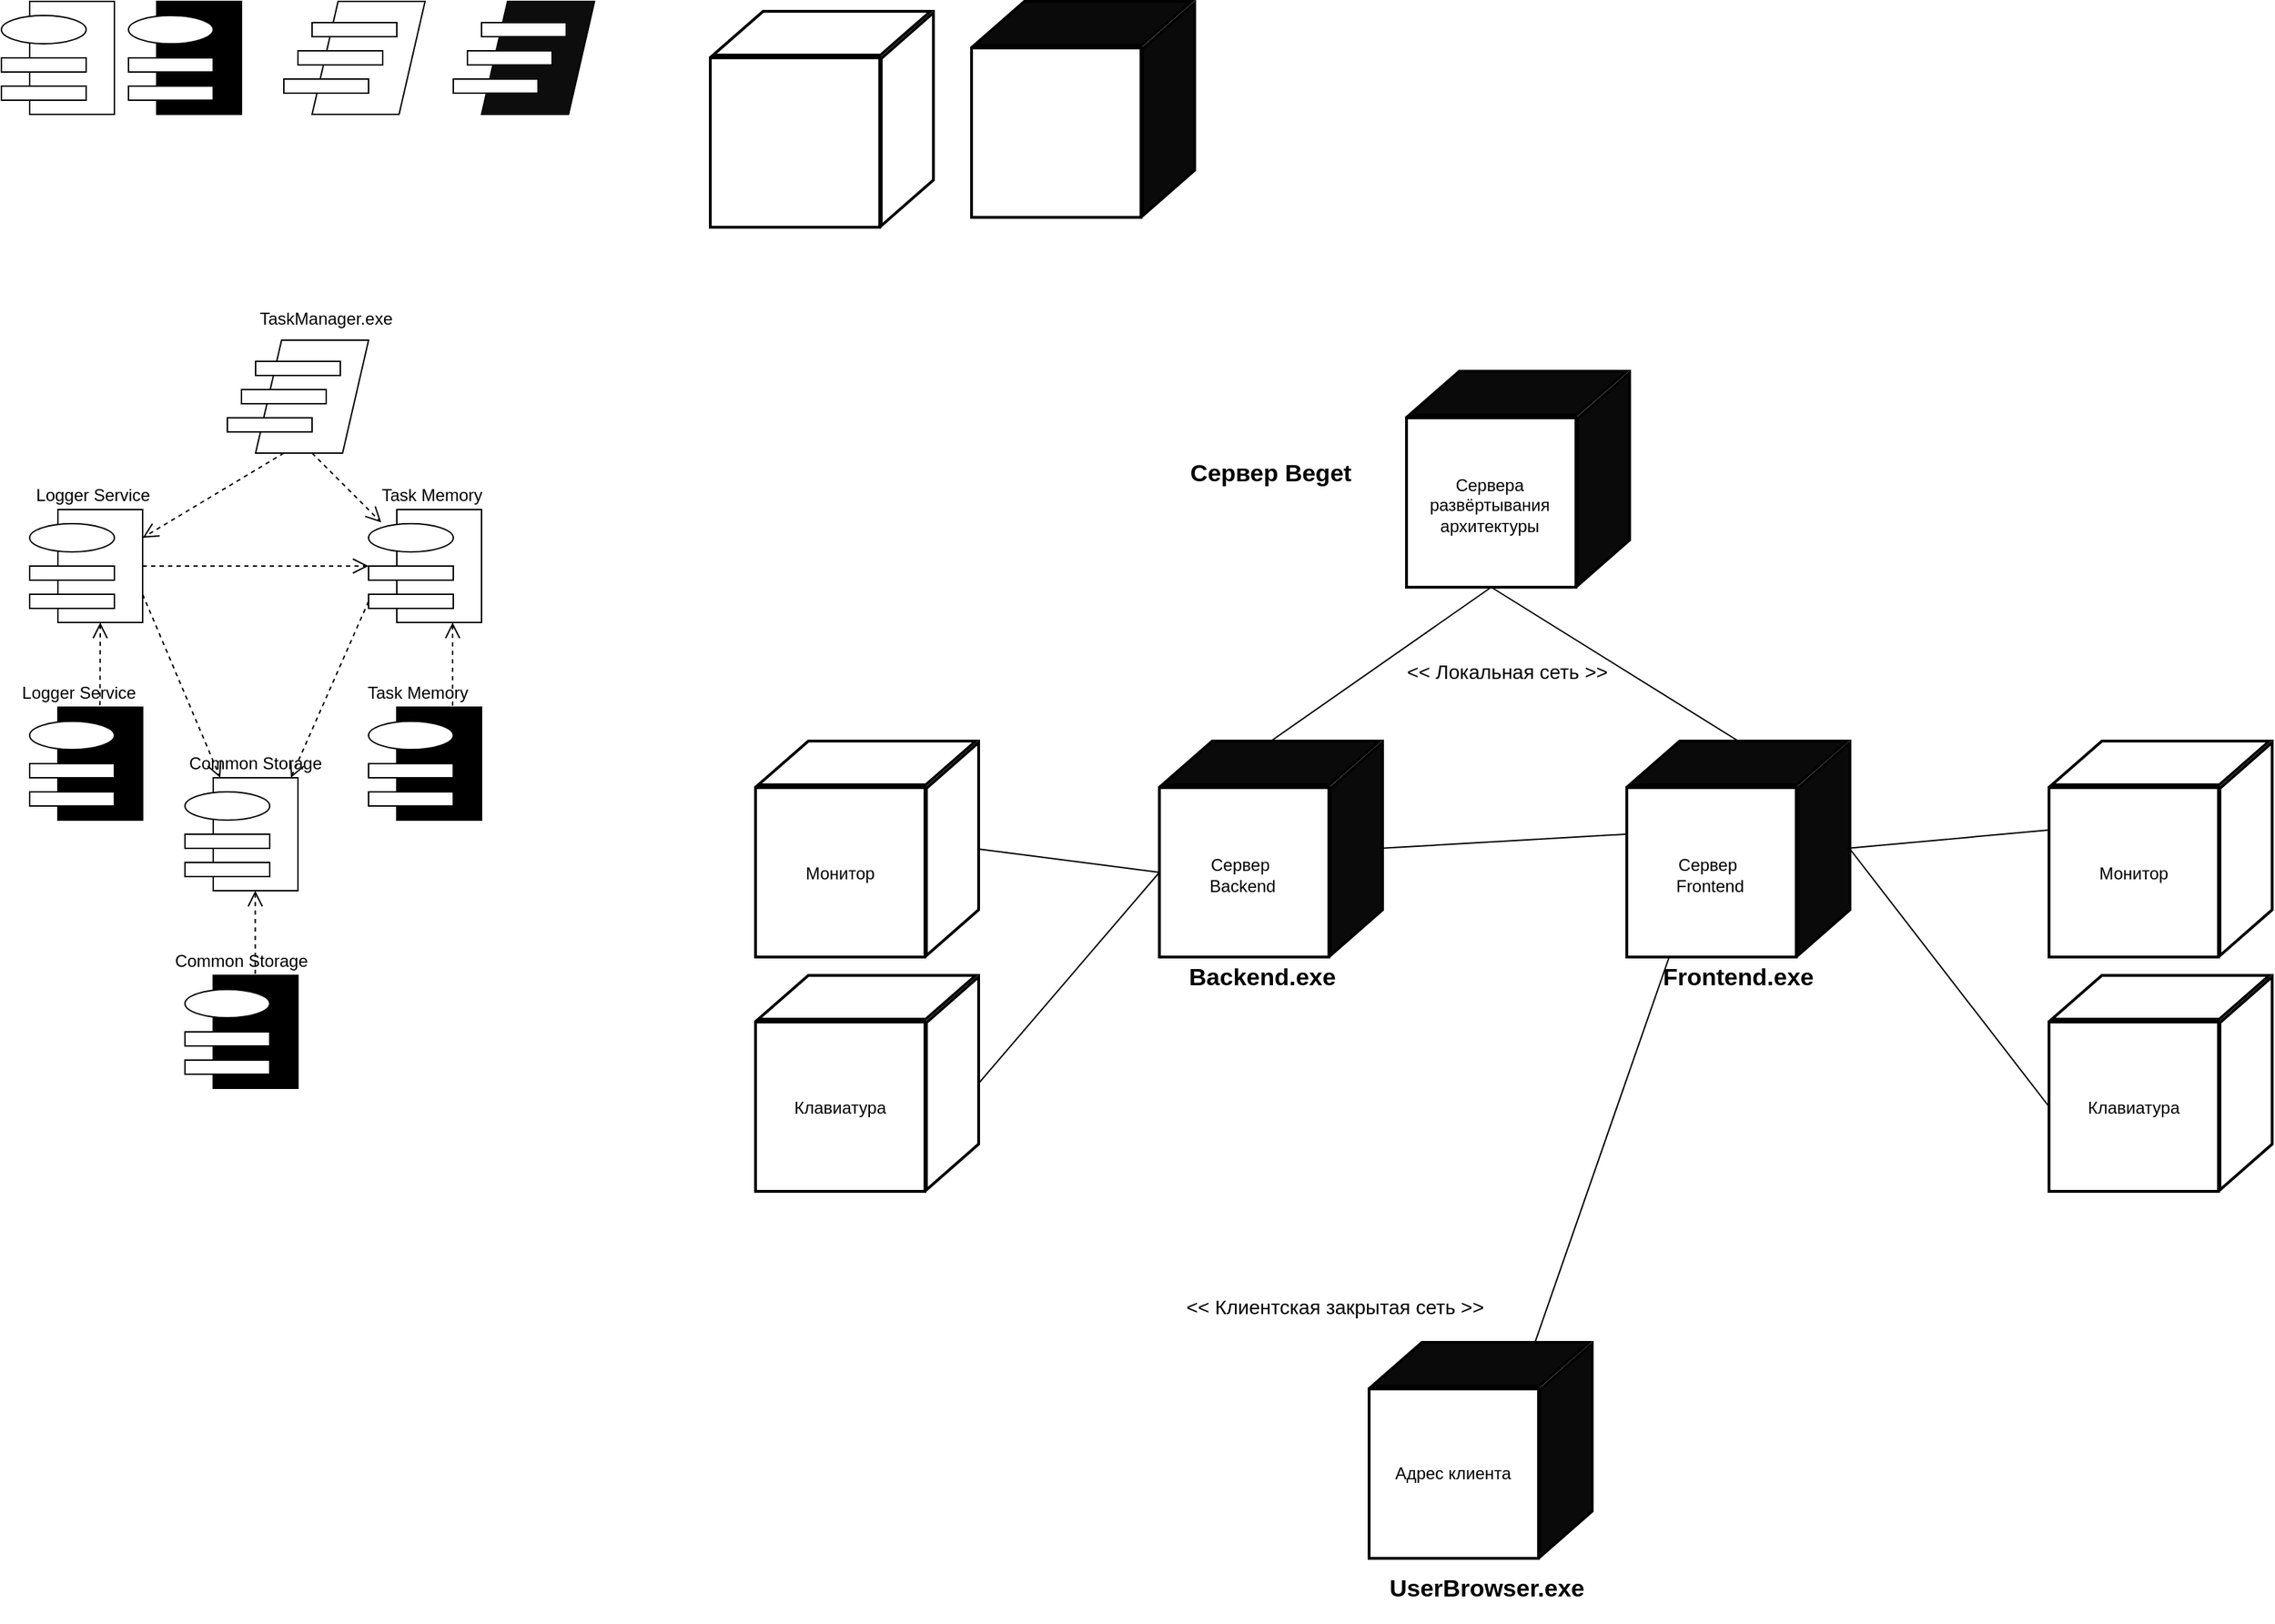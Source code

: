 <mxfile version="22.1.5" type="device" pages="2">
  <diagram name="Страница — 1" id="aznYYlsecAIpknGYzvQr">
    <mxGraphModel dx="1656" dy="1164" grid="1" gridSize="10" guides="1" tooltips="1" connect="1" arrows="1" fold="1" page="0" pageScale="1" pageWidth="827" pageHeight="1169" math="0" shadow="0">
      <root>
        <mxCell id="0" />
        <mxCell id="1" parent="0" />
        <mxCell id="as55FZBP9PHz0eSYejkv-1" value="" style="rounded=0;whiteSpace=wrap;html=1;" vertex="1" parent="1">
          <mxGeometry x="40" y="40" width="60" height="80" as="geometry" />
        </mxCell>
        <mxCell id="as55FZBP9PHz0eSYejkv-2" value="" style="rounded=0;whiteSpace=wrap;html=1;" vertex="1" parent="1">
          <mxGeometry x="20" y="100" width="60" height="10" as="geometry" />
        </mxCell>
        <mxCell id="as55FZBP9PHz0eSYejkv-3" value="" style="rounded=0;whiteSpace=wrap;html=1;" vertex="1" parent="1">
          <mxGeometry x="20" y="80" width="60" height="10" as="geometry" />
        </mxCell>
        <mxCell id="as55FZBP9PHz0eSYejkv-4" value="" style="ellipse;whiteSpace=wrap;html=1;" vertex="1" parent="1">
          <mxGeometry x="20" y="50" width="60" height="20" as="geometry" />
        </mxCell>
        <mxCell id="as55FZBP9PHz0eSYejkv-5" value="" style="rounded=0;whiteSpace=wrap;html=1;fillColor=#000000;" vertex="1" parent="1">
          <mxGeometry x="130" y="40" width="60" height="80" as="geometry" />
        </mxCell>
        <mxCell id="as55FZBP9PHz0eSYejkv-6" value="" style="rounded=0;whiteSpace=wrap;html=1;" vertex="1" parent="1">
          <mxGeometry x="110" y="100" width="60" height="10" as="geometry" />
        </mxCell>
        <mxCell id="as55FZBP9PHz0eSYejkv-7" value="" style="rounded=0;whiteSpace=wrap;html=1;" vertex="1" parent="1">
          <mxGeometry x="110" y="80" width="60" height="10" as="geometry" />
        </mxCell>
        <mxCell id="as55FZBP9PHz0eSYejkv-8" value="" style="ellipse;whiteSpace=wrap;html=1;" vertex="1" parent="1">
          <mxGeometry x="110" y="50" width="60" height="20" as="geometry" />
        </mxCell>
        <mxCell id="as55FZBP9PHz0eSYejkv-9" value="" style="shape=parallelogram;html=1;strokeWidth=1;perimeter=parallelogramPerimeter;whiteSpace=wrap;rounded=0;arcSize=12;size=0.23;" vertex="1" parent="1">
          <mxGeometry x="240" y="40" width="80" height="80" as="geometry" />
        </mxCell>
        <mxCell id="as55FZBP9PHz0eSYejkv-11" value="" style="rounded=0;whiteSpace=wrap;html=1;" vertex="1" parent="1">
          <mxGeometry x="230" y="75" width="60" height="10" as="geometry" />
        </mxCell>
        <mxCell id="as55FZBP9PHz0eSYejkv-12" value="" style="rounded=0;whiteSpace=wrap;html=1;" vertex="1" parent="1">
          <mxGeometry x="220" y="95" width="60" height="10" as="geometry" />
        </mxCell>
        <mxCell id="as55FZBP9PHz0eSYejkv-13" value="" style="rounded=0;whiteSpace=wrap;html=1;" vertex="1" parent="1">
          <mxGeometry x="240" y="55" width="60" height="10" as="geometry" />
        </mxCell>
        <mxCell id="as55FZBP9PHz0eSYejkv-14" value="" style="shape=parallelogram;html=1;strokeWidth=1;perimeter=parallelogramPerimeter;whiteSpace=wrap;rounded=0;arcSize=12;size=0.23;fillColor=#0D0D0D;" vertex="1" parent="1">
          <mxGeometry x="360" y="40" width="80" height="80" as="geometry" />
        </mxCell>
        <mxCell id="as55FZBP9PHz0eSYejkv-15" value="" style="rounded=0;whiteSpace=wrap;html=1;" vertex="1" parent="1">
          <mxGeometry x="350" y="75" width="60" height="10" as="geometry" />
        </mxCell>
        <mxCell id="as55FZBP9PHz0eSYejkv-16" value="" style="rounded=0;whiteSpace=wrap;html=1;" vertex="1" parent="1">
          <mxGeometry x="340" y="95" width="60" height="10" as="geometry" />
        </mxCell>
        <mxCell id="as55FZBP9PHz0eSYejkv-17" value="" style="rounded=0;whiteSpace=wrap;html=1;" vertex="1" parent="1">
          <mxGeometry x="360" y="55" width="60" height="10" as="geometry" />
        </mxCell>
        <mxCell id="as55FZBP9PHz0eSYejkv-19" value="" style="shape=parallelogram;html=1;strokeWidth=1;perimeter=parallelogramPerimeter;whiteSpace=wrap;rounded=0;arcSize=12;size=0.23;" vertex="1" parent="1">
          <mxGeometry x="200" y="280" width="80" height="80" as="geometry" />
        </mxCell>
        <mxCell id="as55FZBP9PHz0eSYejkv-20" value="" style="rounded=0;whiteSpace=wrap;html=1;" vertex="1" parent="1">
          <mxGeometry x="190" y="315" width="60" height="10" as="geometry" />
        </mxCell>
        <mxCell id="as55FZBP9PHz0eSYejkv-21" value="" style="rounded=0;whiteSpace=wrap;html=1;" vertex="1" parent="1">
          <mxGeometry x="180" y="335" width="60" height="10" as="geometry" />
        </mxCell>
        <mxCell id="as55FZBP9PHz0eSYejkv-22" value="" style="rounded=0;whiteSpace=wrap;html=1;" vertex="1" parent="1">
          <mxGeometry x="200" y="295" width="60" height="10" as="geometry" />
        </mxCell>
        <mxCell id="as55FZBP9PHz0eSYejkv-23" value="TaskManager.exe" style="text;html=1;strokeColor=none;fillColor=none;align=center;verticalAlign=middle;whiteSpace=wrap;rounded=0;" vertex="1" parent="1">
          <mxGeometry x="190" y="250" width="120" height="30" as="geometry" />
        </mxCell>
        <mxCell id="as55FZBP9PHz0eSYejkv-24" value="" style="rounded=0;whiteSpace=wrap;html=1;" vertex="1" parent="1">
          <mxGeometry x="60" y="400" width="60" height="80" as="geometry" />
        </mxCell>
        <mxCell id="as55FZBP9PHz0eSYejkv-25" value="" style="rounded=0;whiteSpace=wrap;html=1;" vertex="1" parent="1">
          <mxGeometry x="40" y="460" width="60" height="10" as="geometry" />
        </mxCell>
        <mxCell id="as55FZBP9PHz0eSYejkv-26" value="" style="rounded=0;whiteSpace=wrap;html=1;" vertex="1" parent="1">
          <mxGeometry x="40" y="440" width="60" height="10" as="geometry" />
        </mxCell>
        <mxCell id="as55FZBP9PHz0eSYejkv-27" value="" style="ellipse;whiteSpace=wrap;html=1;" vertex="1" parent="1">
          <mxGeometry x="40" y="410" width="60" height="20" as="geometry" />
        </mxCell>
        <mxCell id="as55FZBP9PHz0eSYejkv-28" value="" style="endArrow=open;html=1;rounded=0;endFill=0;dashed=1;endSize=9;exitX=0.25;exitY=1;exitDx=0;exitDy=0;entryX=1;entryY=0.25;entryDx=0;entryDy=0;" edge="1" parent="1" source="as55FZBP9PHz0eSYejkv-19" target="as55FZBP9PHz0eSYejkv-24">
          <mxGeometry width="50" height="50" relative="1" as="geometry">
            <mxPoint x="25" y="280" as="sourcePoint" />
            <mxPoint x="75" y="230" as="targetPoint" />
          </mxGeometry>
        </mxCell>
        <mxCell id="as55FZBP9PHz0eSYejkv-29" value="Logger Service" style="text;html=1;strokeColor=none;fillColor=none;align=center;verticalAlign=middle;whiteSpace=wrap;rounded=0;" vertex="1" parent="1">
          <mxGeometry x="40" y="380" width="90" height="20" as="geometry" />
        </mxCell>
        <mxCell id="as55FZBP9PHz0eSYejkv-30" value="" style="rounded=0;whiteSpace=wrap;html=1;fillColor=#000000;" vertex="1" parent="1">
          <mxGeometry x="60" y="540" width="60" height="80" as="geometry" />
        </mxCell>
        <mxCell id="as55FZBP9PHz0eSYejkv-31" value="" style="rounded=0;whiteSpace=wrap;html=1;" vertex="1" parent="1">
          <mxGeometry x="40" y="600" width="60" height="10" as="geometry" />
        </mxCell>
        <mxCell id="as55FZBP9PHz0eSYejkv-32" value="" style="rounded=0;whiteSpace=wrap;html=1;" vertex="1" parent="1">
          <mxGeometry x="40" y="580" width="60" height="10" as="geometry" />
        </mxCell>
        <mxCell id="as55FZBP9PHz0eSYejkv-33" value="" style="ellipse;whiteSpace=wrap;html=1;" vertex="1" parent="1">
          <mxGeometry x="40" y="550" width="60" height="20" as="geometry" />
        </mxCell>
        <mxCell id="as55FZBP9PHz0eSYejkv-34" value="Logger Service" style="text;html=1;strokeColor=none;fillColor=none;align=center;verticalAlign=middle;whiteSpace=wrap;rounded=0;" vertex="1" parent="1">
          <mxGeometry x="30" y="520" width="90" height="20" as="geometry" />
        </mxCell>
        <mxCell id="as55FZBP9PHz0eSYejkv-35" value="" style="endArrow=open;html=1;rounded=0;endFill=0;dashed=1;endSize=9;exitX=0.664;exitY=0.933;exitDx=0;exitDy=0;entryX=0.5;entryY=1;entryDx=0;entryDy=0;exitPerimeter=0;" edge="1" parent="1" source="as55FZBP9PHz0eSYejkv-34" target="as55FZBP9PHz0eSYejkv-24">
          <mxGeometry width="50" height="50" relative="1" as="geometry">
            <mxPoint x="230" y="370" as="sourcePoint" />
            <mxPoint x="130" y="430" as="targetPoint" />
          </mxGeometry>
        </mxCell>
        <mxCell id="as55FZBP9PHz0eSYejkv-36" value="" style="rounded=0;whiteSpace=wrap;html=1;" vertex="1" parent="1">
          <mxGeometry x="300" y="400" width="60" height="80" as="geometry" />
        </mxCell>
        <mxCell id="as55FZBP9PHz0eSYejkv-37" value="" style="rounded=0;whiteSpace=wrap;html=1;" vertex="1" parent="1">
          <mxGeometry x="280" y="460" width="60" height="10" as="geometry" />
        </mxCell>
        <mxCell id="as55FZBP9PHz0eSYejkv-38" value="" style="rounded=0;whiteSpace=wrap;html=1;" vertex="1" parent="1">
          <mxGeometry x="280" y="440" width="60" height="10" as="geometry" />
        </mxCell>
        <mxCell id="as55FZBP9PHz0eSYejkv-39" value="" style="ellipse;whiteSpace=wrap;html=1;" vertex="1" parent="1">
          <mxGeometry x="280" y="410" width="60" height="20" as="geometry" />
        </mxCell>
        <mxCell id="as55FZBP9PHz0eSYejkv-40" value="Task Memory" style="text;html=1;strokeColor=none;fillColor=none;align=center;verticalAlign=middle;whiteSpace=wrap;rounded=0;" vertex="1" parent="1">
          <mxGeometry x="280" y="380" width="90" height="20" as="geometry" />
        </mxCell>
        <mxCell id="as55FZBP9PHz0eSYejkv-41" value="" style="rounded=0;whiteSpace=wrap;html=1;fillColor=#000000;" vertex="1" parent="1">
          <mxGeometry x="300" y="540" width="60" height="80" as="geometry" />
        </mxCell>
        <mxCell id="as55FZBP9PHz0eSYejkv-42" value="" style="rounded=0;whiteSpace=wrap;html=1;" vertex="1" parent="1">
          <mxGeometry x="280" y="600" width="60" height="10" as="geometry" />
        </mxCell>
        <mxCell id="as55FZBP9PHz0eSYejkv-43" value="" style="rounded=0;whiteSpace=wrap;html=1;" vertex="1" parent="1">
          <mxGeometry x="280" y="580" width="60" height="10" as="geometry" />
        </mxCell>
        <mxCell id="as55FZBP9PHz0eSYejkv-44" value="" style="ellipse;whiteSpace=wrap;html=1;" vertex="1" parent="1">
          <mxGeometry x="280" y="550" width="60" height="20" as="geometry" />
        </mxCell>
        <mxCell id="as55FZBP9PHz0eSYejkv-45" value="Task Memory" style="text;html=1;strokeColor=none;fillColor=none;align=center;verticalAlign=middle;whiteSpace=wrap;rounded=0;" vertex="1" parent="1">
          <mxGeometry x="270" y="520" width="90" height="20" as="geometry" />
        </mxCell>
        <mxCell id="as55FZBP9PHz0eSYejkv-46" value="" style="endArrow=open;html=1;rounded=0;endFill=0;dashed=1;endSize=9;exitX=0.5;exitY=1;exitDx=0;exitDy=0;entryX=0.15;entryY=-0.043;entryDx=0;entryDy=0;entryPerimeter=0;" edge="1" parent="1" source="as55FZBP9PHz0eSYejkv-19" target="as55FZBP9PHz0eSYejkv-39">
          <mxGeometry width="50" height="50" relative="1" as="geometry">
            <mxPoint x="230" y="370" as="sourcePoint" />
            <mxPoint x="130" y="430" as="targetPoint" />
          </mxGeometry>
        </mxCell>
        <mxCell id="as55FZBP9PHz0eSYejkv-47" value="" style="endArrow=open;html=1;rounded=0;endFill=0;dashed=1;endSize=9;exitX=0.664;exitY=0.933;exitDx=0;exitDy=0;entryX=0.5;entryY=1;entryDx=0;entryDy=0;exitPerimeter=0;" edge="1" parent="1">
          <mxGeometry width="50" height="50" relative="1" as="geometry">
            <mxPoint x="339.52" y="539" as="sourcePoint" />
            <mxPoint x="339.52" y="480" as="targetPoint" />
          </mxGeometry>
        </mxCell>
        <mxCell id="as55FZBP9PHz0eSYejkv-48" value="" style="endArrow=open;html=1;rounded=0;endFill=0;dashed=1;endSize=9;exitX=1;exitY=0.5;exitDx=0;exitDy=0;entryX=0;entryY=0;entryDx=0;entryDy=0;" edge="1" parent="1" source="as55FZBP9PHz0eSYejkv-24" target="as55FZBP9PHz0eSYejkv-38">
          <mxGeometry width="50" height="50" relative="1" as="geometry">
            <mxPoint x="250" y="370" as="sourcePoint" />
            <mxPoint x="240" y="420" as="targetPoint" />
          </mxGeometry>
        </mxCell>
        <mxCell id="as55FZBP9PHz0eSYejkv-49" value="" style="rounded=0;whiteSpace=wrap;html=1;" vertex="1" parent="1">
          <mxGeometry x="170" y="590" width="60" height="80" as="geometry" />
        </mxCell>
        <mxCell id="as55FZBP9PHz0eSYejkv-50" value="" style="rounded=0;whiteSpace=wrap;html=1;" vertex="1" parent="1">
          <mxGeometry x="150" y="650" width="60" height="10" as="geometry" />
        </mxCell>
        <mxCell id="as55FZBP9PHz0eSYejkv-51" value="" style="rounded=0;whiteSpace=wrap;html=1;" vertex="1" parent="1">
          <mxGeometry x="150" y="630" width="60" height="10" as="geometry" />
        </mxCell>
        <mxCell id="as55FZBP9PHz0eSYejkv-52" value="" style="ellipse;whiteSpace=wrap;html=1;" vertex="1" parent="1">
          <mxGeometry x="150" y="600" width="60" height="20" as="geometry" />
        </mxCell>
        <mxCell id="as55FZBP9PHz0eSYejkv-53" value="Common Storage" style="text;html=1;strokeColor=none;fillColor=none;align=center;verticalAlign=middle;whiteSpace=wrap;rounded=0;" vertex="1" parent="1">
          <mxGeometry x="150" y="570" width="100" height="20" as="geometry" />
        </mxCell>
        <mxCell id="as55FZBP9PHz0eSYejkv-54" value="" style="rounded=0;whiteSpace=wrap;html=1;fillColor=#000000;" vertex="1" parent="1">
          <mxGeometry x="170" y="730" width="60" height="80" as="geometry" />
        </mxCell>
        <mxCell id="as55FZBP9PHz0eSYejkv-55" value="" style="rounded=0;whiteSpace=wrap;html=1;" vertex="1" parent="1">
          <mxGeometry x="150" y="790" width="60" height="10" as="geometry" />
        </mxCell>
        <mxCell id="as55FZBP9PHz0eSYejkv-56" value="" style="rounded=0;whiteSpace=wrap;html=1;" vertex="1" parent="1">
          <mxGeometry x="150" y="770" width="60" height="10" as="geometry" />
        </mxCell>
        <mxCell id="as55FZBP9PHz0eSYejkv-57" value="" style="ellipse;whiteSpace=wrap;html=1;" vertex="1" parent="1">
          <mxGeometry x="150" y="740" width="60" height="20" as="geometry" />
        </mxCell>
        <mxCell id="as55FZBP9PHz0eSYejkv-58" value="Common Storage" style="text;html=1;strokeColor=none;fillColor=none;align=center;verticalAlign=middle;whiteSpace=wrap;rounded=0;" vertex="1" parent="1">
          <mxGeometry x="140" y="710" width="100" height="20" as="geometry" />
        </mxCell>
        <mxCell id="as55FZBP9PHz0eSYejkv-59" value="" style="endArrow=open;html=1;rounded=0;endFill=0;dashed=1;endSize=9;exitX=0.664;exitY=0.933;exitDx=0;exitDy=0;entryX=0.5;entryY=1;entryDx=0;entryDy=0;exitPerimeter=0;" edge="1" parent="1">
          <mxGeometry width="50" height="50" relative="1" as="geometry">
            <mxPoint x="199.76" y="729" as="sourcePoint" />
            <mxPoint x="199.76" y="670" as="targetPoint" />
          </mxGeometry>
        </mxCell>
        <mxCell id="as55FZBP9PHz0eSYejkv-60" value="" style="endArrow=open;html=1;rounded=0;endFill=0;dashed=1;endSize=9;exitX=1;exitY=0.75;exitDx=0;exitDy=0;entryX=0.25;entryY=1;entryDx=0;entryDy=0;" edge="1" parent="1" source="as55FZBP9PHz0eSYejkv-24" target="as55FZBP9PHz0eSYejkv-53">
          <mxGeometry width="50" height="50" relative="1" as="geometry">
            <mxPoint x="130" y="450" as="sourcePoint" />
            <mxPoint x="290" y="450" as="targetPoint" />
          </mxGeometry>
        </mxCell>
        <mxCell id="as55FZBP9PHz0eSYejkv-61" value="" style="endArrow=open;html=1;rounded=0;endFill=0;dashed=1;endSize=9;exitX=0;exitY=0.5;exitDx=0;exitDy=0;entryX=0.75;entryY=1;entryDx=0;entryDy=0;" edge="1" parent="1" source="as55FZBP9PHz0eSYejkv-37" target="as55FZBP9PHz0eSYejkv-53">
          <mxGeometry width="50" height="50" relative="1" as="geometry">
            <mxPoint x="130" y="470" as="sourcePoint" />
            <mxPoint x="200" y="590" as="targetPoint" />
          </mxGeometry>
        </mxCell>
        <mxCell id="as55FZBP9PHz0eSYejkv-62" value="" style="shape=parallelogram;html=1;strokeWidth=2;perimeter=parallelogramPerimeter;whiteSpace=wrap;rounded=0;arcSize=12;size=0.23;" vertex="1" parent="1">
          <mxGeometry x="524" y="47" width="154" height="31" as="geometry" />
        </mxCell>
        <mxCell id="as55FZBP9PHz0eSYejkv-63" value="" style="rounded=0;whiteSpace=wrap;html=1;strokeWidth=2;" vertex="1" parent="1">
          <mxGeometry x="522" y="80" width="120" height="120" as="geometry" />
        </mxCell>
        <mxCell id="as55FZBP9PHz0eSYejkv-64" value="" style="shape=parallelogram;html=1;strokeWidth=2;perimeter=parallelogramPerimeter;whiteSpace=wrap;rounded=0;arcSize=12;size=0.215;rotation=90;flipH=1;" vertex="1" parent="1">
          <mxGeometry x="586" y="105" width="151" height="37" as="geometry" />
        </mxCell>
        <mxCell id="as55FZBP9PHz0eSYejkv-65" value="" style="shape=parallelogram;html=1;strokeWidth=2;perimeter=parallelogramPerimeter;whiteSpace=wrap;rounded=0;arcSize=12;size=0.23;fillColor=#0A0A0A;" vertex="1" parent="1">
          <mxGeometry x="709" y="40" width="154" height="31" as="geometry" />
        </mxCell>
        <mxCell id="as55FZBP9PHz0eSYejkv-66" value="" style="rounded=0;whiteSpace=wrap;html=1;strokeWidth=2;" vertex="1" parent="1">
          <mxGeometry x="707" y="73" width="120" height="120" as="geometry" />
        </mxCell>
        <mxCell id="as55FZBP9PHz0eSYejkv-67" value="" style="shape=parallelogram;html=1;strokeWidth=2;perimeter=parallelogramPerimeter;whiteSpace=wrap;rounded=0;arcSize=12;size=0.215;rotation=90;flipH=1;fillColor=#0A0A0A;" vertex="1" parent="1">
          <mxGeometry x="771" y="98" width="151" height="37" as="geometry" />
        </mxCell>
        <mxCell id="as55FZBP9PHz0eSYejkv-68" value="" style="shape=parallelogram;html=1;strokeWidth=2;perimeter=parallelogramPerimeter;whiteSpace=wrap;rounded=0;arcSize=12;size=0.23;fillColor=#0A0A0A;" vertex="1" parent="1">
          <mxGeometry x="1017" y="302" width="154" height="31" as="geometry" />
        </mxCell>
        <mxCell id="as55FZBP9PHz0eSYejkv-69" value="" style="rounded=0;whiteSpace=wrap;html=1;strokeWidth=2;" vertex="1" parent="1">
          <mxGeometry x="1015" y="335" width="120" height="120" as="geometry" />
        </mxCell>
        <mxCell id="as55FZBP9PHz0eSYejkv-70" value="" style="shape=parallelogram;html=1;strokeWidth=2;perimeter=parallelogramPerimeter;whiteSpace=wrap;rounded=0;arcSize=12;size=0.215;rotation=90;flipH=1;fillColor=#0A0A0A;" vertex="1" parent="1">
          <mxGeometry x="1079" y="360" width="151" height="37" as="geometry" />
        </mxCell>
        <mxCell id="as55FZBP9PHz0eSYejkv-71" value="Сервера&lt;br&gt;развёртывания&lt;br&gt;архитектуры" style="text;html=1;strokeColor=none;fillColor=none;align=center;verticalAlign=middle;whiteSpace=wrap;rounded=0;" vertex="1" parent="1">
          <mxGeometry x="1022" y="344" width="104" height="105" as="geometry" />
        </mxCell>
        <mxCell id="as55FZBP9PHz0eSYejkv-72" value="" style="shape=parallelogram;html=1;strokeWidth=2;perimeter=parallelogramPerimeter;whiteSpace=wrap;rounded=0;arcSize=12;size=0.23;fillColor=#0A0A0A;" vertex="1" parent="1">
          <mxGeometry x="842" y="564" width="154" height="31" as="geometry" />
        </mxCell>
        <mxCell id="as55FZBP9PHz0eSYejkv-73" value="" style="rounded=0;whiteSpace=wrap;html=1;strokeWidth=2;" vertex="1" parent="1">
          <mxGeometry x="840" y="597" width="120" height="120" as="geometry" />
        </mxCell>
        <mxCell id="as55FZBP9PHz0eSYejkv-74" value="" style="shape=parallelogram;html=1;strokeWidth=2;perimeter=parallelogramPerimeter;whiteSpace=wrap;rounded=0;arcSize=12;size=0.215;rotation=90;flipH=1;fillColor=#0A0A0A;" vertex="1" parent="1">
          <mxGeometry x="904" y="622" width="151" height="37" as="geometry" />
        </mxCell>
        <mxCell id="as55FZBP9PHz0eSYejkv-75" value="Сервер&amp;nbsp;&lt;br&gt;Backend" style="text;html=1;strokeColor=none;fillColor=none;align=center;verticalAlign=middle;whiteSpace=wrap;rounded=0;" vertex="1" parent="1">
          <mxGeometry x="847" y="606" width="104" height="105" as="geometry" />
        </mxCell>
        <mxCell id="as55FZBP9PHz0eSYejkv-76" value="" style="shape=parallelogram;html=1;strokeWidth=2;perimeter=parallelogramPerimeter;whiteSpace=wrap;rounded=0;arcSize=12;size=0.23;fillColor=#0A0A0A;" vertex="1" parent="1">
          <mxGeometry x="1173" y="564" width="154" height="31" as="geometry" />
        </mxCell>
        <mxCell id="as55FZBP9PHz0eSYejkv-77" value="" style="rounded=0;whiteSpace=wrap;html=1;strokeWidth=2;" vertex="1" parent="1">
          <mxGeometry x="1171" y="597" width="120" height="120" as="geometry" />
        </mxCell>
        <mxCell id="as55FZBP9PHz0eSYejkv-78" value="" style="shape=parallelogram;html=1;strokeWidth=2;perimeter=parallelogramPerimeter;whiteSpace=wrap;rounded=0;arcSize=12;size=0.215;rotation=90;flipH=1;fillColor=#0A0A0A;" vertex="1" parent="1">
          <mxGeometry x="1235" y="622" width="151" height="37" as="geometry" />
        </mxCell>
        <mxCell id="as55FZBP9PHz0eSYejkv-79" value="Сервер&amp;nbsp;&lt;br&gt;Frontend" style="text;html=1;strokeColor=none;fillColor=none;align=center;verticalAlign=middle;whiteSpace=wrap;rounded=0;" vertex="1" parent="1">
          <mxGeometry x="1178" y="606" width="104" height="105" as="geometry" />
        </mxCell>
        <mxCell id="as55FZBP9PHz0eSYejkv-80" value="" style="shape=parallelogram;html=1;strokeWidth=2;perimeter=parallelogramPerimeter;whiteSpace=wrap;rounded=0;arcSize=12;size=0.23;" vertex="1" parent="1">
          <mxGeometry x="1472" y="564" width="154" height="31" as="geometry" />
        </mxCell>
        <mxCell id="as55FZBP9PHz0eSYejkv-81" value="" style="rounded=0;whiteSpace=wrap;html=1;strokeWidth=2;" vertex="1" parent="1">
          <mxGeometry x="1470" y="597" width="120" height="120" as="geometry" />
        </mxCell>
        <mxCell id="as55FZBP9PHz0eSYejkv-82" value="" style="shape=parallelogram;html=1;strokeWidth=2;perimeter=parallelogramPerimeter;whiteSpace=wrap;rounded=0;arcSize=12;size=0.215;rotation=90;flipH=1;" vertex="1" parent="1">
          <mxGeometry x="1534" y="622" width="151" height="37" as="geometry" />
        </mxCell>
        <mxCell id="as55FZBP9PHz0eSYejkv-83" value="Монитор" style="text;html=1;strokeColor=none;fillColor=none;align=center;verticalAlign=middle;whiteSpace=wrap;rounded=0;" vertex="1" parent="1">
          <mxGeometry x="1480" y="606" width="100" height="104" as="geometry" />
        </mxCell>
        <mxCell id="as55FZBP9PHz0eSYejkv-84" value="" style="shape=parallelogram;html=1;strokeWidth=2;perimeter=parallelogramPerimeter;whiteSpace=wrap;rounded=0;arcSize=12;size=0.23;" vertex="1" parent="1">
          <mxGeometry x="1472" y="730" width="154" height="31" as="geometry" />
        </mxCell>
        <mxCell id="as55FZBP9PHz0eSYejkv-85" value="" style="rounded=0;whiteSpace=wrap;html=1;strokeWidth=2;" vertex="1" parent="1">
          <mxGeometry x="1470" y="763" width="120" height="120" as="geometry" />
        </mxCell>
        <mxCell id="as55FZBP9PHz0eSYejkv-86" value="" style="shape=parallelogram;html=1;strokeWidth=2;perimeter=parallelogramPerimeter;whiteSpace=wrap;rounded=0;arcSize=12;size=0.215;rotation=90;flipH=1;" vertex="1" parent="1">
          <mxGeometry x="1534" y="788" width="151" height="37" as="geometry" />
        </mxCell>
        <mxCell id="as55FZBP9PHz0eSYejkv-87" value="Клавиатура" style="text;html=1;strokeColor=none;fillColor=none;align=center;verticalAlign=middle;whiteSpace=wrap;rounded=0;" vertex="1" parent="1">
          <mxGeometry x="1480" y="772" width="100" height="104" as="geometry" />
        </mxCell>
        <mxCell id="as55FZBP9PHz0eSYejkv-88" value="" style="shape=parallelogram;html=1;strokeWidth=2;perimeter=parallelogramPerimeter;whiteSpace=wrap;rounded=0;arcSize=12;size=0.23;" vertex="1" parent="1">
          <mxGeometry x="556" y="564" width="154" height="31" as="geometry" />
        </mxCell>
        <mxCell id="as55FZBP9PHz0eSYejkv-89" value="" style="rounded=0;whiteSpace=wrap;html=1;strokeWidth=2;" vertex="1" parent="1">
          <mxGeometry x="554" y="597" width="120" height="120" as="geometry" />
        </mxCell>
        <mxCell id="as55FZBP9PHz0eSYejkv-90" value="" style="shape=parallelogram;html=1;strokeWidth=2;perimeter=parallelogramPerimeter;whiteSpace=wrap;rounded=0;arcSize=12;size=0.215;rotation=90;flipH=1;" vertex="1" parent="1">
          <mxGeometry x="618" y="622" width="151" height="37" as="geometry" />
        </mxCell>
        <mxCell id="as55FZBP9PHz0eSYejkv-91" value="Монитор" style="text;html=1;strokeColor=none;fillColor=none;align=center;verticalAlign=middle;whiteSpace=wrap;rounded=0;" vertex="1" parent="1">
          <mxGeometry x="564" y="606" width="100" height="104" as="geometry" />
        </mxCell>
        <mxCell id="as55FZBP9PHz0eSYejkv-92" value="" style="shape=parallelogram;html=1;strokeWidth=2;perimeter=parallelogramPerimeter;whiteSpace=wrap;rounded=0;arcSize=12;size=0.23;" vertex="1" parent="1">
          <mxGeometry x="556" y="730" width="154" height="31" as="geometry" />
        </mxCell>
        <mxCell id="as55FZBP9PHz0eSYejkv-93" value="" style="rounded=0;whiteSpace=wrap;html=1;strokeWidth=2;" vertex="1" parent="1">
          <mxGeometry x="554" y="763" width="120" height="120" as="geometry" />
        </mxCell>
        <mxCell id="as55FZBP9PHz0eSYejkv-94" value="" style="shape=parallelogram;html=1;strokeWidth=2;perimeter=parallelogramPerimeter;whiteSpace=wrap;rounded=0;arcSize=12;size=0.215;rotation=90;flipH=1;" vertex="1" parent="1">
          <mxGeometry x="618" y="788" width="151" height="37" as="geometry" />
        </mxCell>
        <mxCell id="as55FZBP9PHz0eSYejkv-95" value="Клавиатура" style="text;html=1;strokeColor=none;fillColor=none;align=center;verticalAlign=middle;whiteSpace=wrap;rounded=0;" vertex="1" parent="1">
          <mxGeometry x="564" y="772" width="100" height="104" as="geometry" />
        </mxCell>
        <mxCell id="as55FZBP9PHz0eSYejkv-96" value="" style="endArrow=none;html=1;rounded=0;exitX=0.5;exitY=0;exitDx=0;exitDy=0;entryX=0.5;entryY=1;entryDx=0;entryDy=0;" edge="1" parent="1" source="as55FZBP9PHz0eSYejkv-72" target="as55FZBP9PHz0eSYejkv-69">
          <mxGeometry width="50" height="50" relative="1" as="geometry">
            <mxPoint x="1005" y="505" as="sourcePoint" />
            <mxPoint x="1055" y="455" as="targetPoint" />
          </mxGeometry>
        </mxCell>
        <mxCell id="as55FZBP9PHz0eSYejkv-97" value="" style="endArrow=none;html=1;rounded=0;exitX=0.5;exitY=0;exitDx=0;exitDy=0;entryX=0.5;entryY=1;entryDx=0;entryDy=0;" edge="1" parent="1" source="as55FZBP9PHz0eSYejkv-76" target="as55FZBP9PHz0eSYejkv-69">
          <mxGeometry width="50" height="50" relative="1" as="geometry">
            <mxPoint x="929" y="574" as="sourcePoint" />
            <mxPoint x="1085" y="465" as="targetPoint" />
          </mxGeometry>
        </mxCell>
        <mxCell id="as55FZBP9PHz0eSYejkv-98" value="" style="endArrow=none;html=1;rounded=0;exitX=0.5;exitY=0;exitDx=0;exitDy=0;entryX=0;entryY=0.5;entryDx=0;entryDy=0;" edge="1" parent="1" source="as55FZBP9PHz0eSYejkv-90" target="as55FZBP9PHz0eSYejkv-73">
          <mxGeometry width="50" height="50" relative="1" as="geometry">
            <mxPoint x="929" y="574" as="sourcePoint" />
            <mxPoint x="1085" y="465" as="targetPoint" />
          </mxGeometry>
        </mxCell>
        <mxCell id="as55FZBP9PHz0eSYejkv-99" value="" style="endArrow=none;html=1;rounded=0;exitX=0.5;exitY=0;exitDx=0;exitDy=0;entryX=0;entryY=0.5;entryDx=0;entryDy=0;" edge="1" parent="1" source="as55FZBP9PHz0eSYejkv-94" target="as55FZBP9PHz0eSYejkv-73">
          <mxGeometry width="50" height="50" relative="1" as="geometry">
            <mxPoint x="939" y="584" as="sourcePoint" />
            <mxPoint x="1095" y="475" as="targetPoint" />
          </mxGeometry>
        </mxCell>
        <mxCell id="as55FZBP9PHz0eSYejkv-100" value="" style="endArrow=none;html=1;rounded=0;exitX=0.5;exitY=0;exitDx=0;exitDy=0;entryX=0;entryY=0.25;entryDx=0;entryDy=0;" edge="1" parent="1" target="as55FZBP9PHz0eSYejkv-81">
          <mxGeometry width="50" height="50" relative="1" as="geometry">
            <mxPoint x="1327" y="640" as="sourcePoint" />
            <mxPoint x="1455" y="656" as="targetPoint" />
          </mxGeometry>
        </mxCell>
        <mxCell id="as55FZBP9PHz0eSYejkv-101" value="" style="endArrow=none;html=1;rounded=0;exitX=0;exitY=0.5;exitDx=0;exitDy=0;entryX=0.5;entryY=0;entryDx=0;entryDy=0;" edge="1" parent="1" source="as55FZBP9PHz0eSYejkv-85" target="as55FZBP9PHz0eSYejkv-78">
          <mxGeometry width="50" height="50" relative="1" as="geometry">
            <mxPoint x="1258" y="906" as="sourcePoint" />
            <mxPoint x="1386" y="726" as="targetPoint" />
          </mxGeometry>
        </mxCell>
        <mxCell id="as55FZBP9PHz0eSYejkv-102" value="" style="shape=parallelogram;html=1;strokeWidth=2;perimeter=parallelogramPerimeter;whiteSpace=wrap;rounded=0;arcSize=12;size=0.23;fillColor=#0A0A0A;" vertex="1" parent="1">
          <mxGeometry x="990.5" y="990" width="154" height="31" as="geometry" />
        </mxCell>
        <mxCell id="as55FZBP9PHz0eSYejkv-103" value="" style="rounded=0;whiteSpace=wrap;html=1;strokeWidth=2;" vertex="1" parent="1">
          <mxGeometry x="988.5" y="1023" width="120" height="120" as="geometry" />
        </mxCell>
        <mxCell id="as55FZBP9PHz0eSYejkv-104" value="" style="shape=parallelogram;html=1;strokeWidth=2;perimeter=parallelogramPerimeter;whiteSpace=wrap;rounded=0;arcSize=12;size=0.215;rotation=90;flipH=1;fillColor=#0A0A0A;" vertex="1" parent="1">
          <mxGeometry x="1052.5" y="1048" width="151" height="37" as="geometry" />
        </mxCell>
        <mxCell id="as55FZBP9PHz0eSYejkv-105" value="Адрес клиента" style="text;html=1;strokeColor=none;fillColor=none;align=center;verticalAlign=middle;whiteSpace=wrap;rounded=0;" vertex="1" parent="1">
          <mxGeometry x="995.5" y="1030.5" width="104" height="105" as="geometry" />
        </mxCell>
        <mxCell id="as55FZBP9PHz0eSYejkv-110" value="UserBrowser.exe" style="text;html=1;strokeColor=none;fillColor=none;align=center;verticalAlign=middle;whiteSpace=wrap;rounded=0;fontStyle=1;fontSize=17;" vertex="1" parent="1">
          <mxGeometry x="988.5" y="1150" width="166" height="30" as="geometry" />
        </mxCell>
        <mxCell id="as55FZBP9PHz0eSYejkv-111" style="edgeStyle=orthogonalEdgeStyle;rounded=0;orthogonalLoop=1;jettySize=auto;html=1;exitX=0.5;exitY=1;exitDx=0;exitDy=0;" edge="1" parent="1" source="as55FZBP9PHz0eSYejkv-110" target="as55FZBP9PHz0eSYejkv-110">
          <mxGeometry relative="1" as="geometry" />
        </mxCell>
        <mxCell id="as55FZBP9PHz0eSYejkv-112" value="Сервер Beget" style="text;html=1;strokeColor=none;fillColor=none;align=center;verticalAlign=middle;whiteSpace=wrap;rounded=0;fontStyle=1;fontSize=17;" vertex="1" parent="1">
          <mxGeometry x="836" y="360" width="166" height="30" as="geometry" />
        </mxCell>
        <mxCell id="as55FZBP9PHz0eSYejkv-113" value="Backend.exe" style="text;html=1;strokeColor=none;fillColor=none;align=center;verticalAlign=middle;whiteSpace=wrap;rounded=0;fontStyle=1;fontSize=17;" vertex="1" parent="1">
          <mxGeometry x="830" y="717" width="166" height="30" as="geometry" />
        </mxCell>
        <mxCell id="as55FZBP9PHz0eSYejkv-114" value="Frontend.exe" style="text;html=1;strokeColor=none;fillColor=none;align=center;verticalAlign=middle;whiteSpace=wrap;rounded=0;fontStyle=1;fontSize=17;" vertex="1" parent="1">
          <mxGeometry x="1167" y="717" width="166" height="30" as="geometry" />
        </mxCell>
        <mxCell id="as55FZBP9PHz0eSYejkv-115" value="&amp;lt;&amp;lt; Локальная сеть &amp;gt;&amp;gt;" style="text;html=1;strokeColor=none;fillColor=none;align=center;verticalAlign=middle;whiteSpace=wrap;rounded=0;fontSize=14;" vertex="1" parent="1">
          <mxGeometry x="985" y="500" width="203" height="30" as="geometry" />
        </mxCell>
        <mxCell id="as55FZBP9PHz0eSYejkv-117" value="&amp;lt;&amp;lt; Клиентская закрытая сеть &amp;gt;&amp;gt;" style="text;html=1;strokeColor=none;fillColor=none;align=center;verticalAlign=middle;whiteSpace=wrap;rounded=0;fontSize=14;" vertex="1" parent="1">
          <mxGeometry x="836" y="950" width="256.5" height="30" as="geometry" />
        </mxCell>
        <mxCell id="as55FZBP9PHz0eSYejkv-118" value="" style="endArrow=none;html=1;rounded=0;exitX=0.5;exitY=0;exitDx=0;exitDy=0;" edge="1" parent="1">
          <mxGeometry width="50" height="50" relative="1" as="geometry">
            <mxPoint x="996" y="640" as="sourcePoint" />
            <mxPoint x="1170" y="630" as="targetPoint" />
          </mxGeometry>
        </mxCell>
        <mxCell id="as55FZBP9PHz0eSYejkv-119" value="" style="endArrow=none;html=1;rounded=0;exitX=0.75;exitY=0;exitDx=0;exitDy=0;entryX=0.25;entryY=1;entryDx=0;entryDy=0;" edge="1" parent="1" source="as55FZBP9PHz0eSYejkv-102" target="as55FZBP9PHz0eSYejkv-77">
          <mxGeometry width="50" height="50" relative="1" as="geometry">
            <mxPoint x="1079" y="780" as="sourcePoint" />
            <mxPoint x="1253" y="770" as="targetPoint" />
          </mxGeometry>
        </mxCell>
      </root>
    </mxGraphModel>
  </diagram>
  <diagram id="VYINGSr7leniOhahJ1G_" name="Страница — 2">
    <mxGraphModel dx="857" dy="-998" grid="0" gridSize="10" guides="1" tooltips="1" connect="1" arrows="1" fold="1" page="0" pageScale="1" pageWidth="827" pageHeight="1169" math="0" shadow="0">
      <root>
        <mxCell id="0" />
        <mxCell id="1" parent="0" />
        <mxCell id="Ja5siZIOYtbjYb3tAvcG-52" value="" style="ellipse;whiteSpace=wrap;html=1;aspect=fixed;" vertex="1" parent="1">
          <mxGeometry x="760" y="2250" width="80" height="80" as="geometry" />
        </mxCell>
        <mxCell id="Ja5siZIOYtbjYb3tAvcG-42" value="" style="ellipse;whiteSpace=wrap;html=1;aspect=fixed;" vertex="1" parent="1">
          <mxGeometry x="560" y="2110" width="80" height="80" as="geometry" />
        </mxCell>
        <mxCell id="Ja5siZIOYtbjYb3tAvcG-1" value="Павел: Клиент" style="shape=umlActor;verticalLabelPosition=bottom;verticalAlign=top;html=1;outlineConnect=0;" vertex="1" parent="1">
          <mxGeometry x="470" y="1692.5" width="20" height="45" as="geometry" />
        </mxCell>
        <mxCell id="Ja5siZIOYtbjYb3tAvcG-3" value="Система авторизации" style="rounded=0;whiteSpace=wrap;html=1;" vertex="1" parent="1">
          <mxGeometry x="680" y="1685" width="120" height="60" as="geometry" />
        </mxCell>
        <mxCell id="Ja5siZIOYtbjYb3tAvcG-4" value="Хранилище данных" style="rounded=0;whiteSpace=wrap;html=1;" vertex="1" parent="1">
          <mxGeometry x="820" y="1685" width="120" height="60" as="geometry" />
        </mxCell>
        <mxCell id="Ja5siZIOYtbjYb3tAvcG-5" value="Страница регистрации" style="rounded=0;whiteSpace=wrap;html=1;" vertex="1" parent="1">
          <mxGeometry x="540" y="1685" width="120" height="60" as="geometry" />
        </mxCell>
        <mxCell id="Ja5siZIOYtbjYb3tAvcG-6" value="" style="endArrow=none;dashed=1;html=1;rounded=0;" edge="1" parent="1">
          <mxGeometry width="50" height="50" relative="1" as="geometry">
            <mxPoint x="480" y="2040" as="sourcePoint" />
            <mxPoint x="480" y="1760" as="targetPoint" />
          </mxGeometry>
        </mxCell>
        <mxCell id="Ja5siZIOYtbjYb3tAvcG-7" value="" style="endArrow=none;dashed=1;html=1;rounded=0;" edge="1" parent="1">
          <mxGeometry width="50" height="50" relative="1" as="geometry">
            <mxPoint x="599.71" y="2040" as="sourcePoint" />
            <mxPoint x="599.71" y="1760" as="targetPoint" />
          </mxGeometry>
        </mxCell>
        <mxCell id="Ja5siZIOYtbjYb3tAvcG-9" value="" style="endArrow=none;dashed=1;html=1;rounded=0;" edge="1" parent="1">
          <mxGeometry width="50" height="50" relative="1" as="geometry">
            <mxPoint x="739.71" y="2040" as="sourcePoint" />
            <mxPoint x="739.71" y="1760" as="targetPoint" />
          </mxGeometry>
        </mxCell>
        <mxCell id="Ja5siZIOYtbjYb3tAvcG-10" value="" style="endArrow=none;dashed=1;html=1;rounded=0;" edge="1" parent="1">
          <mxGeometry width="50" height="50" relative="1" as="geometry">
            <mxPoint x="879.71" y="2040" as="sourcePoint" />
            <mxPoint x="879.71" y="1760" as="targetPoint" />
          </mxGeometry>
        </mxCell>
        <mxCell id="Ja5siZIOYtbjYb3tAvcG-11" value="" style="endArrow=open;html=1;rounded=0;endFill=0;" edge="1" parent="1">
          <mxGeometry width="50" height="50" relative="1" as="geometry">
            <mxPoint x="480" y="1780" as="sourcePoint" />
            <mxPoint x="600" y="1780" as="targetPoint" />
          </mxGeometry>
        </mxCell>
        <mxCell id="Ja5siZIOYtbjYb3tAvcG-12" value="1: Ввод электронной почты" style="text;html=1;strokeColor=none;fillColor=none;align=left;verticalAlign=middle;whiteSpace=wrap;rounded=0;fontSize=8;" vertex="1" parent="1">
          <mxGeometry x="480" y="1770" width="120" height="10" as="geometry" />
        </mxCell>
        <mxCell id="Ja5siZIOYtbjYb3tAvcG-16" value="" style="endArrow=open;html=1;rounded=0;endFill=0;" edge="1" parent="1">
          <mxGeometry width="50" height="50" relative="1" as="geometry">
            <mxPoint x="600" y="1800" as="sourcePoint" />
            <mxPoint x="600" y="1820" as="targetPoint" />
            <Array as="points">
              <mxPoint x="670" y="1800" />
              <mxPoint x="670" y="1820" />
            </Array>
          </mxGeometry>
        </mxCell>
        <mxCell id="Ja5siZIOYtbjYb3tAvcG-18" value="2: Проверка валидности" style="text;html=1;strokeColor=none;fillColor=none;align=left;verticalAlign=bottom;whiteSpace=wrap;rounded=0;fontSize=8;" vertex="1" parent="1">
          <mxGeometry x="600" y="1780" width="120" height="20" as="geometry" />
        </mxCell>
        <mxCell id="Ja5siZIOYtbjYb3tAvcG-19" value="" style="endArrow=open;html=1;rounded=0;endFill=0;" edge="1" parent="1">
          <mxGeometry width="50" height="50" relative="1" as="geometry">
            <mxPoint x="600" y="1840" as="sourcePoint" />
            <mxPoint x="740" y="1840" as="targetPoint" />
          </mxGeometry>
        </mxCell>
        <mxCell id="Ja5siZIOYtbjYb3tAvcG-20" value="3: Инициализация регистрации" style="text;html=1;strokeColor=none;fillColor=none;align=left;verticalAlign=bottom;whiteSpace=wrap;rounded=0;fontSize=8;" vertex="1" parent="1">
          <mxGeometry x="600" y="1830" width="140" height="10" as="geometry" />
        </mxCell>
        <mxCell id="Ja5siZIOYtbjYb3tAvcG-21" value="" style="endArrow=open;html=1;rounded=0;endFill=0;" edge="1" parent="1">
          <mxGeometry width="50" height="50" relative="1" as="geometry">
            <mxPoint x="740" y="1860" as="sourcePoint" />
            <mxPoint x="480" y="1860" as="targetPoint" />
          </mxGeometry>
        </mxCell>
        <mxCell id="Ja5siZIOYtbjYb3tAvcG-22" value="4: Запрос ввода логина и пароля" style="text;html=1;strokeColor=none;fillColor=none;align=left;verticalAlign=bottom;whiteSpace=wrap;rounded=0;fontSize=8;" vertex="1" parent="1">
          <mxGeometry x="480" y="1840" width="140" height="20" as="geometry" />
        </mxCell>
        <mxCell id="Ja5siZIOYtbjYb3tAvcG-23" value="" style="endArrow=open;html=1;rounded=0;endFill=0;" edge="1" parent="1">
          <mxGeometry width="50" height="50" relative="1" as="geometry">
            <mxPoint x="480" y="1880" as="sourcePoint" />
            <mxPoint x="740" y="1880" as="targetPoint" />
          </mxGeometry>
        </mxCell>
        <mxCell id="Ja5siZIOYtbjYb3tAvcG-24" value="5: Ввод логина и пароля" style="text;html=1;strokeColor=none;fillColor=none;align=left;verticalAlign=bottom;whiteSpace=wrap;rounded=0;fontSize=8;" vertex="1" parent="1">
          <mxGeometry x="480" y="1860" width="140" height="20" as="geometry" />
        </mxCell>
        <mxCell id="Ja5siZIOYtbjYb3tAvcG-25" value="" style="endArrow=open;html=1;rounded=0;endFill=0;" edge="1" parent="1">
          <mxGeometry width="50" height="50" relative="1" as="geometry">
            <mxPoint x="740" y="1900" as="sourcePoint" />
            <mxPoint x="740" y="1920" as="targetPoint" />
            <Array as="points">
              <mxPoint x="810" y="1900" />
              <mxPoint x="810" y="1920" />
            </Array>
          </mxGeometry>
        </mxCell>
        <mxCell id="Ja5siZIOYtbjYb3tAvcG-26" value="6: Проверка валидности" style="text;html=1;strokeColor=none;fillColor=none;align=left;verticalAlign=bottom;whiteSpace=wrap;rounded=0;fontSize=8;" vertex="1" parent="1">
          <mxGeometry x="740" y="1880" width="120" height="20" as="geometry" />
        </mxCell>
        <mxCell id="Ja5siZIOYtbjYb3tAvcG-27" value="" style="endArrow=open;html=1;rounded=0;endFill=0;" edge="1" parent="1">
          <mxGeometry width="50" height="50" relative="1" as="geometry">
            <mxPoint x="740" y="1940" as="sourcePoint" />
            <mxPoint x="880" y="1940" as="targetPoint" />
          </mxGeometry>
        </mxCell>
        <mxCell id="Ja5siZIOYtbjYb3tAvcG-28" value="7: Добавление пользователя в базу" style="text;html=1;strokeColor=none;fillColor=none;align=left;verticalAlign=middle;whiteSpace=wrap;rounded=0;fontSize=8;" vertex="1" parent="1">
          <mxGeometry x="740" y="1930" width="140" height="10" as="geometry" />
        </mxCell>
        <mxCell id="Ja5siZIOYtbjYb3tAvcG-29" value="" style="endArrow=open;html=1;rounded=0;endFill=0;" edge="1" parent="1">
          <mxGeometry width="50" height="50" relative="1" as="geometry">
            <mxPoint x="740" y="1960" as="sourcePoint" />
            <mxPoint x="480" y="1960" as="targetPoint" />
          </mxGeometry>
        </mxCell>
        <mxCell id="Ja5siZIOYtbjYb3tAvcG-30" value="8: Выдача авторизационных данных" style="text;html=1;strokeColor=none;fillColor=none;align=left;verticalAlign=bottom;whiteSpace=wrap;rounded=0;fontSize=8;" vertex="1" parent="1">
          <mxGeometry x="480" y="1940" width="160" height="20" as="geometry" />
        </mxCell>
        <mxCell id="Ja5siZIOYtbjYb3tAvcG-31" value="Павел: Клиент" style="shape=umlActor;verticalLabelPosition=bottom;verticalAlign=top;html=1;outlineConnect=0;" vertex="1" parent="1">
          <mxGeometry x="320" y="2200" width="20" height="45" as="geometry" />
        </mxCell>
        <mxCell id="Ja5siZIOYtbjYb3tAvcG-32" value="Страница регистрации" style="rounded=0;whiteSpace=wrap;html=1;" vertex="1" parent="1">
          <mxGeometry x="540" y="2080" width="120" height="60" as="geometry" />
        </mxCell>
        <mxCell id="Ja5siZIOYtbjYb3tAvcG-34" value="" style="endArrow=none;html=1;rounded=0;exitX=1;exitY=0.333;exitDx=0;exitDy=0;exitPerimeter=0;entryX=0;entryY=0.5;entryDx=0;entryDy=0;" edge="1" parent="1" source="Ja5siZIOYtbjYb3tAvcG-31" target="Ja5siZIOYtbjYb3tAvcG-32">
          <mxGeometry width="50" height="50" relative="1" as="geometry">
            <mxPoint x="480" y="2020" as="sourcePoint" />
            <mxPoint x="530" y="1970" as="targetPoint" />
          </mxGeometry>
        </mxCell>
        <mxCell id="Ja5siZIOYtbjYb3tAvcG-36" value="1: Ввод электронной почты" style="text;html=1;strokeColor=none;fillColor=none;align=left;verticalAlign=middle;whiteSpace=wrap;rounded=0;fontSize=8;" vertex="1" parent="1">
          <mxGeometry x="310" y="2160" width="120" height="10" as="geometry" />
        </mxCell>
        <mxCell id="Ja5siZIOYtbjYb3tAvcG-37" value="" style="endArrow=classic;html=1;rounded=0;" edge="1" parent="1">
          <mxGeometry width="50" height="50" relative="1" as="geometry">
            <mxPoint x="360" y="2190" as="sourcePoint" />
            <mxPoint x="400" y="2170" as="targetPoint" />
          </mxGeometry>
        </mxCell>
        <mxCell id="Ja5siZIOYtbjYb3tAvcG-38" value="Система авторизации" style="rounded=0;whiteSpace=wrap;html=1;" vertex="1" parent="1">
          <mxGeometry x="740" y="2230" width="120" height="60" as="geometry" />
        </mxCell>
        <mxCell id="Ja5siZIOYtbjYb3tAvcG-39" value="" style="endArrow=none;html=1;rounded=0;exitX=1;exitY=0.5;exitDx=0;exitDy=0;" edge="1" parent="1" source="Ja5siZIOYtbjYb3tAvcG-32" target="Ja5siZIOYtbjYb3tAvcG-38">
          <mxGeometry width="50" height="50" relative="1" as="geometry">
            <mxPoint x="350" y="2225" as="sourcePoint" />
            <mxPoint x="550" y="2120" as="targetPoint" />
          </mxGeometry>
        </mxCell>
        <mxCell id="Ja5siZIOYtbjYb3tAvcG-43" value="2: Проверка валидности" style="text;html=1;strokeColor=none;fillColor=none;align=left;verticalAlign=bottom;whiteSpace=wrap;rounded=0;fontSize=8;" vertex="1" parent="1">
          <mxGeometry x="560" y="2190" width="120" height="20" as="geometry" />
        </mxCell>
        <mxCell id="Ja5siZIOYtbjYb3tAvcG-44" value="" style="endArrow=classic;html=1;rounded=0;" edge="1" parent="1">
          <mxGeometry width="50" height="50" relative="1" as="geometry">
            <mxPoint x="730" y="2170" as="sourcePoint" />
            <mxPoint x="760" y="2200" as="targetPoint" />
          </mxGeometry>
        </mxCell>
        <mxCell id="Ja5siZIOYtbjYb3tAvcG-45" value="3: Инициализация регистрации" style="text;html=1;strokeColor=none;fillColor=none;align=left;verticalAlign=bottom;whiteSpace=wrap;rounded=0;fontSize=8;" vertex="1" parent="1">
          <mxGeometry x="740" y="2160" width="140" height="10" as="geometry" />
        </mxCell>
        <mxCell id="Ja5siZIOYtbjYb3tAvcG-47" value="" style="endArrow=none;html=1;rounded=0;exitX=1;exitY=0.333;exitDx=0;exitDy=0;exitPerimeter=0;entryX=-0.015;entryY=0.574;entryDx=0;entryDy=0;entryPerimeter=0;" edge="1" parent="1" target="Ja5siZIOYtbjYb3tAvcG-38">
          <mxGeometry width="50" height="50" relative="1" as="geometry">
            <mxPoint x="350" y="2225" as="sourcePoint" />
            <mxPoint x="550" y="2120" as="targetPoint" />
          </mxGeometry>
        </mxCell>
        <mxCell id="Ja5siZIOYtbjYb3tAvcG-48" value="" style="endArrow=classic;html=1;rounded=0;" edge="1" parent="1">
          <mxGeometry width="50" height="50" relative="1" as="geometry">
            <mxPoint x="480" y="2230" as="sourcePoint" />
            <mxPoint x="440" y="2225" as="targetPoint" />
          </mxGeometry>
        </mxCell>
        <mxCell id="Ja5siZIOYtbjYb3tAvcG-49" value="4: Запрос ввода логина и пароля" style="text;html=1;strokeColor=none;fillColor=none;align=left;verticalAlign=bottom;whiteSpace=wrap;rounded=0;fontSize=8;" vertex="1" parent="1">
          <mxGeometry x="420" y="2200" width="140" height="20" as="geometry" />
        </mxCell>
        <mxCell id="Ja5siZIOYtbjYb3tAvcG-50" value="" style="endArrow=classic;html=1;rounded=0;" edge="1" parent="1">
          <mxGeometry width="50" height="50" relative="1" as="geometry">
            <mxPoint x="520" y="2250" as="sourcePoint" />
            <mxPoint x="590" y="2260" as="targetPoint" />
          </mxGeometry>
        </mxCell>
        <mxCell id="Ja5siZIOYtbjYb3tAvcG-51" value="5: Ввод логина и пароля" style="text;html=1;strokeColor=none;fillColor=none;align=left;verticalAlign=bottom;whiteSpace=wrap;rounded=0;fontSize=8;" vertex="1" parent="1">
          <mxGeometry x="490" y="2260" width="140" height="20" as="geometry" />
        </mxCell>
        <mxCell id="Ja5siZIOYtbjYb3tAvcG-53" value="6: Проверка валидности" style="text;html=1;strokeColor=none;fillColor=none;align=left;verticalAlign=bottom;whiteSpace=wrap;rounded=0;fontSize=8;" vertex="1" parent="1">
          <mxGeometry x="760" y="2330" width="120" height="20" as="geometry" />
        </mxCell>
        <mxCell id="Ja5siZIOYtbjYb3tAvcG-55" value="Хранилище данных" style="rounded=0;whiteSpace=wrap;html=1;" vertex="1" parent="1">
          <mxGeometry x="550" y="2390" width="120" height="60" as="geometry" />
        </mxCell>
        <mxCell id="Ja5siZIOYtbjYb3tAvcG-56" value="" style="endArrow=none;html=1;rounded=0;exitX=0;exitY=1;exitDx=0;exitDy=0;entryX=1;entryY=0.5;entryDx=0;entryDy=0;" edge="1" parent="1" source="Ja5siZIOYtbjYb3tAvcG-38" target="Ja5siZIOYtbjYb3tAvcG-55">
          <mxGeometry width="50" height="50" relative="1" as="geometry">
            <mxPoint x="670" y="2120" as="sourcePoint" />
            <mxPoint x="782" y="2240" as="targetPoint" />
          </mxGeometry>
        </mxCell>
        <mxCell id="Ja5siZIOYtbjYb3tAvcG-57" value="" style="endArrow=classic;html=1;rounded=0;" edge="1" parent="1">
          <mxGeometry width="50" height="50" relative="1" as="geometry">
            <mxPoint x="700" y="2340" as="sourcePoint" />
            <mxPoint x="680" y="2380" as="targetPoint" />
          </mxGeometry>
        </mxCell>
        <mxCell id="Ja5siZIOYtbjYb3tAvcG-58" value="7: Добавление пользователя в базу" style="text;html=1;strokeColor=none;fillColor=none;align=left;verticalAlign=middle;whiteSpace=wrap;rounded=0;fontSize=8;" vertex="1" parent="1">
          <mxGeometry x="550" y="2340" width="140" height="10" as="geometry" />
        </mxCell>
        <mxCell id="Ja5siZIOYtbjYb3tAvcG-59" value="" style="endArrow=classic;html=1;rounded=0;" edge="1" parent="1">
          <mxGeometry width="50" height="50" relative="1" as="geometry">
            <mxPoint x="710" y="2250" as="sourcePoint" />
            <mxPoint x="670" y="2245" as="targetPoint" />
          </mxGeometry>
        </mxCell>
        <mxCell id="Ja5siZIOYtbjYb3tAvcG-60" value="8: Выдача авторизационных данных" style="text;html=1;strokeColor=none;fillColor=none;align=left;verticalAlign=bottom;whiteSpace=wrap;rounded=0;fontSize=8;" vertex="1" parent="1">
          <mxGeometry x="570" y="2220" width="160" height="20" as="geometry" />
        </mxCell>
      </root>
    </mxGraphModel>
  </diagram>
</mxfile>
